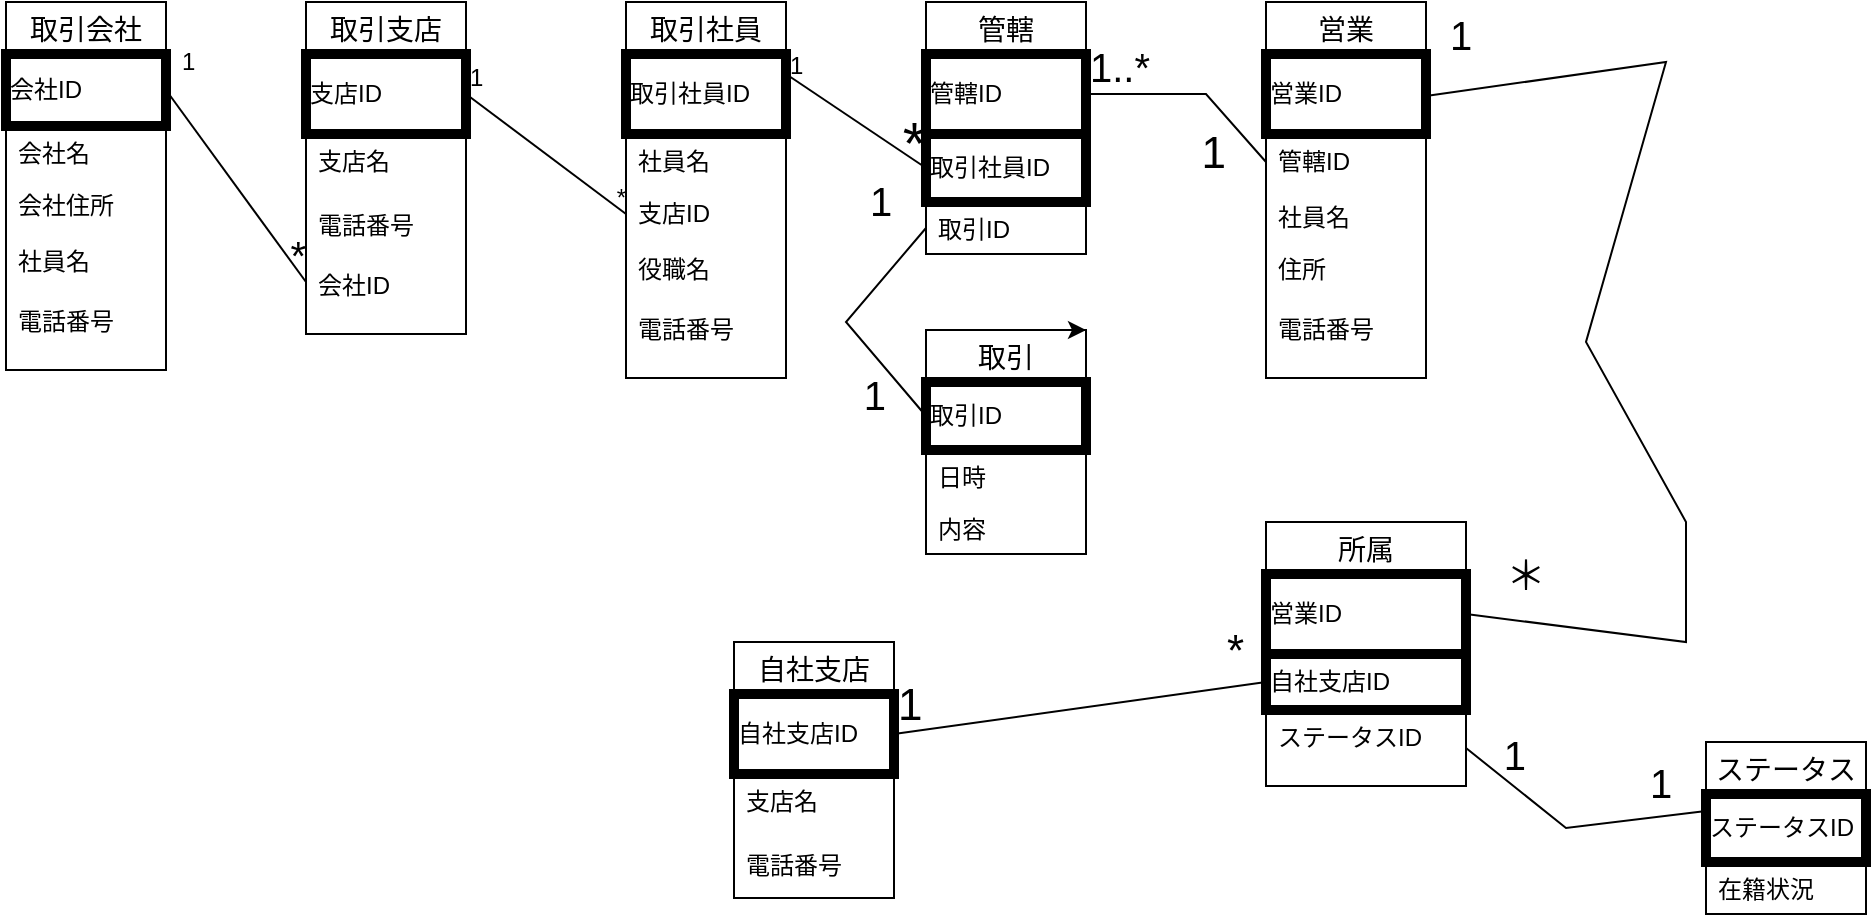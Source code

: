 <mxfile version="13.3.6" type="github"><diagram id="TIzgmQ_sGGyDjADNWmOk" name="ページ1"><mxGraphModel dx="1422" dy="745" grid="1" gridSize="10" guides="1" tooltips="1" connect="1" arrows="1" fold="1" page="1" pageScale="1" pageWidth="827" pageHeight="1169" math="0" shadow="0"><root><mxCell id="0"/><mxCell id="1" parent="0"/><mxCell id="t-plFOgE0NryBIVh4Jy2-16" value="取引会社" style="swimlane;fontStyle=0;childLayout=stackLayout;horizontal=1;startSize=26;horizontalStack=0;resizeParent=1;resizeParentMax=0;resizeLast=0;collapsible=1;marginBottom=0;align=center;fontSize=14;" vertex="1" parent="1"><mxGeometry x="50" y="60" width="80" height="184" as="geometry"/></mxCell><mxCell id="t-plFOgE0NryBIVh4Jy2-21" value="会社ID" style="whiteSpace=wrap;html=1;align=left;strokeWidth=5;fillColor=#FFFFFF;" vertex="1" parent="t-plFOgE0NryBIVh4Jy2-16"><mxGeometry y="26" width="80" height="36" as="geometry"/></mxCell><mxCell id="t-plFOgE0NryBIVh4Jy2-18" value="会社名" style="text;strokeColor=none;fillColor=none;spacingLeft=4;spacingRight=4;overflow=hidden;rotatable=0;points=[[0,0.5],[1,0.5]];portConstraint=eastwest;fontSize=12;" vertex="1" parent="t-plFOgE0NryBIVh4Jy2-16"><mxGeometry y="62" width="80" height="26" as="geometry"/></mxCell><mxCell id="t-plFOgE0NryBIVh4Jy2-19" value="会社住所" style="text;strokeColor=none;fillColor=none;spacingLeft=4;spacingRight=4;overflow=hidden;rotatable=0;points=[[0,0.5],[1,0.5]];portConstraint=eastwest;fontSize=12;" vertex="1" parent="t-plFOgE0NryBIVh4Jy2-16"><mxGeometry y="88" width="80" height="28" as="geometry"/></mxCell><mxCell id="t-plFOgE0NryBIVh4Jy2-22" value="社員名" style="text;strokeColor=none;fillColor=none;spacingLeft=4;spacingRight=4;overflow=hidden;rotatable=0;points=[[0,0.5],[1,0.5]];portConstraint=eastwest;fontSize=12;" vertex="1" parent="t-plFOgE0NryBIVh4Jy2-16"><mxGeometry y="116" width="80" height="30" as="geometry"/></mxCell><mxCell id="t-plFOgE0NryBIVh4Jy2-23" value="電話番号" style="text;strokeColor=none;fillColor=none;spacingLeft=4;spacingRight=4;overflow=hidden;rotatable=0;points=[[0,0.5],[1,0.5]];portConstraint=eastwest;fontSize=12;" vertex="1" parent="t-plFOgE0NryBIVh4Jy2-16"><mxGeometry y="146" width="80" height="38" as="geometry"/></mxCell><mxCell id="t-plFOgE0NryBIVh4Jy2-24" value="取引支店" style="swimlane;fontStyle=0;childLayout=stackLayout;horizontal=1;startSize=26;horizontalStack=0;resizeParent=1;resizeParentMax=0;resizeLast=0;collapsible=1;marginBottom=0;align=center;fontSize=14;" vertex="1" parent="1"><mxGeometry x="200" y="60" width="80" height="166" as="geometry"/></mxCell><mxCell id="t-plFOgE0NryBIVh4Jy2-25" value="支店ID" style="whiteSpace=wrap;html=1;align=left;strokeWidth=5;fillColor=#FFFFFF;" vertex="1" parent="t-plFOgE0NryBIVh4Jy2-24"><mxGeometry y="26" width="80" height="40" as="geometry"/></mxCell><mxCell id="t-plFOgE0NryBIVh4Jy2-26" value="支店名" style="text;strokeColor=none;fillColor=none;spacingLeft=4;spacingRight=4;overflow=hidden;rotatable=0;points=[[0,0.5],[1,0.5]];portConstraint=eastwest;fontSize=12;" vertex="1" parent="t-plFOgE0NryBIVh4Jy2-24"><mxGeometry y="66" width="80" height="32" as="geometry"/></mxCell><mxCell id="t-plFOgE0NryBIVh4Jy2-28" value="電話番号" style="text;strokeColor=none;fillColor=none;spacingLeft=4;spacingRight=4;overflow=hidden;rotatable=0;points=[[0,0.5],[1,0.5]];portConstraint=eastwest;fontSize=12;" vertex="1" parent="t-plFOgE0NryBIVh4Jy2-24"><mxGeometry y="98" width="80" height="30" as="geometry"/></mxCell><mxCell id="t-plFOgE0NryBIVh4Jy2-29" value="会社ID" style="text;strokeColor=none;fillColor=none;spacingLeft=4;spacingRight=4;overflow=hidden;rotatable=0;points=[[0,0.5],[1,0.5]];portConstraint=eastwest;fontSize=12;" vertex="1" parent="t-plFOgE0NryBIVh4Jy2-24"><mxGeometry y="128" width="80" height="38" as="geometry"/></mxCell><mxCell id="t-plFOgE0NryBIVh4Jy2-31" value="取引社員" style="swimlane;fontStyle=0;childLayout=stackLayout;horizontal=1;startSize=26;horizontalStack=0;resizeParent=1;resizeParentMax=0;resizeLast=0;collapsible=1;marginBottom=0;align=center;fontSize=14;" vertex="1" parent="1"><mxGeometry x="360" y="60" width="80" height="188" as="geometry"/></mxCell><mxCell id="t-plFOgE0NryBIVh4Jy2-32" value="取引社員ID" style="whiteSpace=wrap;html=1;align=left;strokeWidth=5;fillColor=#FFFFFF;" vertex="1" parent="t-plFOgE0NryBIVh4Jy2-31"><mxGeometry y="26" width="80" height="40" as="geometry"/></mxCell><mxCell id="t-plFOgE0NryBIVh4Jy2-33" value="社員名" style="text;strokeColor=none;fillColor=none;spacingLeft=4;spacingRight=4;overflow=hidden;rotatable=0;points=[[0,0.5],[1,0.5]];portConstraint=eastwest;fontSize=12;" vertex="1" parent="t-plFOgE0NryBIVh4Jy2-31"><mxGeometry y="66" width="80" height="26" as="geometry"/></mxCell><mxCell id="t-plFOgE0NryBIVh4Jy2-34" value="支店ID" style="text;strokeColor=none;fillColor=none;spacingLeft=4;spacingRight=4;overflow=hidden;rotatable=0;points=[[0,0.5],[1,0.5]];portConstraint=eastwest;fontSize=12;" vertex="1" parent="t-plFOgE0NryBIVh4Jy2-31"><mxGeometry y="92" width="80" height="28" as="geometry"/></mxCell><mxCell id="t-plFOgE0NryBIVh4Jy2-35" value="役職名" style="text;strokeColor=none;fillColor=none;spacingLeft=4;spacingRight=4;overflow=hidden;rotatable=0;points=[[0,0.5],[1,0.5]];portConstraint=eastwest;fontSize=12;" vertex="1" parent="t-plFOgE0NryBIVh4Jy2-31"><mxGeometry y="120" width="80" height="30" as="geometry"/></mxCell><mxCell id="t-plFOgE0NryBIVh4Jy2-36" value="電話番号" style="text;strokeColor=none;fillColor=none;spacingLeft=4;spacingRight=4;overflow=hidden;rotatable=0;points=[[0,0.5],[1,0.5]];portConstraint=eastwest;fontSize=12;" vertex="1" parent="t-plFOgE0NryBIVh4Jy2-31"><mxGeometry y="150" width="80" height="38" as="geometry"/></mxCell><mxCell id="t-plFOgE0NryBIVh4Jy2-42" value="管轄" style="swimlane;fontStyle=0;childLayout=stackLayout;horizontal=1;startSize=26;horizontalStack=0;resizeParent=1;resizeParentMax=0;resizeLast=0;collapsible=1;marginBottom=0;align=center;fontSize=14;" vertex="1" parent="1"><mxGeometry x="510" y="60" width="80" height="126" as="geometry"/></mxCell><mxCell id="t-plFOgE0NryBIVh4Jy2-43" value="管轄ID" style="whiteSpace=wrap;html=1;align=left;strokeWidth=5;fillColor=#FFFFFF;" vertex="1" parent="t-plFOgE0NryBIVh4Jy2-42"><mxGeometry y="26" width="80" height="40" as="geometry"/></mxCell><mxCell id="t-plFOgE0NryBIVh4Jy2-48" value="取引社員ID" style="whiteSpace=wrap;html=1;align=left;strokeWidth=5;fillColor=#FFFFFF;" vertex="1" parent="t-plFOgE0NryBIVh4Jy2-42"><mxGeometry y="66" width="80" height="34" as="geometry"/></mxCell><mxCell id="t-plFOgE0NryBIVh4Jy2-44" value="取引ID" style="text;strokeColor=none;fillColor=none;spacingLeft=4;spacingRight=4;overflow=hidden;rotatable=0;points=[[0,0.5],[1,0.5]];portConstraint=eastwest;fontSize=12;" vertex="1" parent="t-plFOgE0NryBIVh4Jy2-42"><mxGeometry y="100" width="80" height="26" as="geometry"/></mxCell><mxCell id="t-plFOgE0NryBIVh4Jy2-49" value="取引" style="swimlane;fontStyle=0;childLayout=stackLayout;horizontal=1;startSize=26;horizontalStack=0;resizeParent=1;resizeParentMax=0;resizeLast=0;collapsible=1;marginBottom=0;align=center;fontSize=14;" vertex="1" parent="1"><mxGeometry x="510" y="224" width="80" height="112" as="geometry"/></mxCell><mxCell id="t-plFOgE0NryBIVh4Jy2-51" value="取引ID" style="whiteSpace=wrap;html=1;align=left;strokeWidth=5;fillColor=#FFFFFF;" vertex="1" parent="t-plFOgE0NryBIVh4Jy2-49"><mxGeometry y="26" width="80" height="34" as="geometry"/></mxCell><mxCell id="t-plFOgE0NryBIVh4Jy2-52" value="日時" style="text;strokeColor=none;fillColor=none;spacingLeft=4;spacingRight=4;overflow=hidden;rotatable=0;points=[[0,0.5],[1,0.5]];portConstraint=eastwest;fontSize=12;" vertex="1" parent="t-plFOgE0NryBIVh4Jy2-49"><mxGeometry y="60" width="80" height="26" as="geometry"/></mxCell><mxCell id="t-plFOgE0NryBIVh4Jy2-68" value="内容" style="text;strokeColor=none;fillColor=none;spacingLeft=4;spacingRight=4;overflow=hidden;rotatable=0;points=[[0,0.5],[1,0.5]];portConstraint=eastwest;fontSize=12;" vertex="1" parent="t-plFOgE0NryBIVh4Jy2-49"><mxGeometry y="86" width="80" height="26" as="geometry"/></mxCell><mxCell id="t-plFOgE0NryBIVh4Jy2-58" value="" style="endArrow=none;html=1;rounded=0;exitX=1;exitY=0.5;exitDx=0;exitDy=0;" edge="1" parent="1" source="t-plFOgE0NryBIVh4Jy2-21"><mxGeometry relative="1" as="geometry"><mxPoint x="140" y="330" as="sourcePoint"/><mxPoint x="200" y="200" as="targetPoint"/></mxGeometry></mxCell><mxCell id="t-plFOgE0NryBIVh4Jy2-59" value="1" style="resizable=0;html=1;align=left;verticalAlign=bottom;spacing=8;" connectable="0" vertex="1" parent="t-plFOgE0NryBIVh4Jy2-58"><mxGeometry x="-1" relative="1" as="geometry"/></mxCell><mxCell id="t-plFOgE0NryBIVh4Jy2-60" value="*" style="resizable=0;html=1;align=right;verticalAlign=bottom;fontSize=20;" connectable="0" vertex="1" parent="t-plFOgE0NryBIVh4Jy2-58"><mxGeometry x="1" relative="1" as="geometry"/></mxCell><mxCell id="t-plFOgE0NryBIVh4Jy2-61" value="" style="endArrow=none;html=1;rounded=0;exitX=1;exitY=0.5;exitDx=0;exitDy=0;entryX=0;entryY=0.5;entryDx=0;entryDy=0;" edge="1" parent="1" source="t-plFOgE0NryBIVh4Jy2-25" target="t-plFOgE0NryBIVh4Jy2-34"><mxGeometry relative="1" as="geometry"><mxPoint x="290" y="320" as="sourcePoint"/><mxPoint x="360" y="416" as="targetPoint"/></mxGeometry></mxCell><mxCell id="t-plFOgE0NryBIVh4Jy2-62" value="1" style="resizable=0;html=1;align=left;verticalAlign=bottom;" connectable="0" vertex="1" parent="t-plFOgE0NryBIVh4Jy2-61"><mxGeometry x="-1" relative="1" as="geometry"/></mxCell><mxCell id="t-plFOgE0NryBIVh4Jy2-63" value="*" style="resizable=0;html=1;align=right;verticalAlign=bottom;" connectable="0" vertex="1" parent="t-plFOgE0NryBIVh4Jy2-61"><mxGeometry x="1" relative="1" as="geometry"/></mxCell><mxCell id="t-plFOgE0NryBIVh4Jy2-64" value="" style="endArrow=none;html=1;rounded=0;entryX=0;entryY=0.5;entryDx=0;entryDy=0;exitX=0;exitY=0.5;exitDx=0;exitDy=0;" edge="1" parent="1" source="t-plFOgE0NryBIVh4Jy2-44" target="t-plFOgE0NryBIVh4Jy2-51"><mxGeometry relative="1" as="geometry"><mxPoint x="150" y="420" as="sourcePoint"/><mxPoint x="470" y="400" as="targetPoint"/><Array as="points"><mxPoint x="470" y="220"/></Array></mxGeometry></mxCell><mxCell id="t-plFOgE0NryBIVh4Jy2-65" value="1" style="resizable=0;html=1;align=left;verticalAlign=bottom;fontSize=20;spacingRight=100;" connectable="0" vertex="1" parent="t-plFOgE0NryBIVh4Jy2-64"><mxGeometry x="-1" relative="1" as="geometry"><mxPoint x="-30" as="offset"/></mxGeometry></mxCell><mxCell id="t-plFOgE0NryBIVh4Jy2-66" value="1" style="resizable=0;html=1;align=right;verticalAlign=bottom;fontSize=20;" connectable="0" vertex="1" parent="t-plFOgE0NryBIVh4Jy2-64"><mxGeometry x="1" relative="1" as="geometry"><mxPoint x="-19.72" y="3.33" as="offset"/></mxGeometry></mxCell><mxCell id="t-plFOgE0NryBIVh4Jy2-69" style="edgeStyle=orthogonalEdgeStyle;rounded=0;orthogonalLoop=1;jettySize=auto;html=1;exitX=0.75;exitY=0;exitDx=0;exitDy=0;entryX=1;entryY=0;entryDx=0;entryDy=0;fontSize=20;" edge="1" parent="1" source="t-plFOgE0NryBIVh4Jy2-49" target="t-plFOgE0NryBIVh4Jy2-49"><mxGeometry relative="1" as="geometry"/></mxCell><mxCell id="t-plFOgE0NryBIVh4Jy2-77" value="" style="endArrow=none;html=1;rounded=0;exitX=1;exitY=0.25;exitDx=0;exitDy=0;entryX=0;entryY=0.5;entryDx=0;entryDy=0;" edge="1" parent="1" source="t-plFOgE0NryBIVh4Jy2-32" target="t-plFOgE0NryBIVh4Jy2-48"><mxGeometry relative="1" as="geometry"><mxPoint x="390" y="420" as="sourcePoint"/><mxPoint x="470" y="480" as="targetPoint"/></mxGeometry></mxCell><mxCell id="t-plFOgE0NryBIVh4Jy2-78" value="1" style="resizable=0;html=1;align=left;verticalAlign=bottom;" connectable="0" vertex="1" parent="t-plFOgE0NryBIVh4Jy2-77"><mxGeometry x="-1" relative="1" as="geometry"><mxPoint y="4" as="offset"/></mxGeometry></mxCell><mxCell id="t-plFOgE0NryBIVh4Jy2-79" value="*" style="resizable=0;html=1;align=right;verticalAlign=bottom;fontSize=30;" connectable="0" vertex="1" parent="t-plFOgE0NryBIVh4Jy2-77"><mxGeometry x="1" relative="1" as="geometry"><mxPoint x="0.26" y="7.18" as="offset"/></mxGeometry></mxCell><mxCell id="t-plFOgE0NryBIVh4Jy2-81" value="" style="endArrow=none;html=1;rounded=0;exitX=1;exitY=0.5;exitDx=0;exitDy=0;entryX=0;entryY=0.5;entryDx=0;entryDy=0;" edge="1" parent="1" source="t-plFOgE0NryBIVh4Jy2-43" target="t-plFOgE0NryBIVh4Jy2-74"><mxGeometry relative="1" as="geometry"><mxPoint x="340" y="390" as="sourcePoint"/><mxPoint x="420" y="450" as="targetPoint"/><Array as="points"><mxPoint x="630" y="106"/><mxPoint x="650" y="106"/></Array></mxGeometry></mxCell><mxCell id="t-plFOgE0NryBIVh4Jy2-82" value="1..*" style="resizable=0;html=1;align=left;verticalAlign=bottom;fontSize=20;" connectable="0" vertex="1" parent="t-plFOgE0NryBIVh4Jy2-81"><mxGeometry x="-1" relative="1" as="geometry"/></mxCell><mxCell id="t-plFOgE0NryBIVh4Jy2-83" value="1" style="resizable=0;html=1;align=right;verticalAlign=bottom;fontSize=22;" connectable="0" vertex="1" parent="t-plFOgE0NryBIVh4Jy2-81"><mxGeometry x="1" relative="1" as="geometry"><mxPoint x="-19.77" y="10.26" as="offset"/></mxGeometry></mxCell><mxCell id="t-plFOgE0NryBIVh4Jy2-71" value="営業" style="swimlane;fontStyle=0;childLayout=stackLayout;horizontal=1;startSize=26;horizontalStack=0;resizeParent=1;resizeParentMax=0;resizeLast=0;collapsible=1;marginBottom=0;align=center;fontSize=14;" vertex="1" parent="1"><mxGeometry x="680" y="60" width="80" height="188" as="geometry"/></mxCell><mxCell id="t-plFOgE0NryBIVh4Jy2-72" value="営業ID" style="whiteSpace=wrap;html=1;align=left;strokeWidth=5;fillColor=#FFFFFF;" vertex="1" parent="t-plFOgE0NryBIVh4Jy2-71"><mxGeometry y="26" width="80" height="40" as="geometry"/></mxCell><mxCell id="t-plFOgE0NryBIVh4Jy2-74" value="管轄ID" style="text;strokeColor=none;fillColor=none;spacingLeft=4;spacingRight=4;overflow=hidden;rotatable=0;points=[[0,0.5],[1,0.5]];portConstraint=eastwest;fontSize=12;" vertex="1" parent="t-plFOgE0NryBIVh4Jy2-71"><mxGeometry y="66" width="80" height="28" as="geometry"/></mxCell><mxCell id="t-plFOgE0NryBIVh4Jy2-73" value="社員名" style="text;strokeColor=none;fillColor=none;spacingLeft=4;spacingRight=4;overflow=hidden;rotatable=0;points=[[0,0.5],[1,0.5]];portConstraint=eastwest;fontSize=12;" vertex="1" parent="t-plFOgE0NryBIVh4Jy2-71"><mxGeometry y="94" width="80" height="26" as="geometry"/></mxCell><mxCell id="t-plFOgE0NryBIVh4Jy2-75" value="住所" style="text;strokeColor=none;fillColor=none;spacingLeft=4;spacingRight=4;overflow=hidden;rotatable=0;points=[[0,0.5],[1,0.5]];portConstraint=eastwest;fontSize=12;" vertex="1" parent="t-plFOgE0NryBIVh4Jy2-71"><mxGeometry y="120" width="80" height="30" as="geometry"/></mxCell><mxCell id="t-plFOgE0NryBIVh4Jy2-76" value="電話番号" style="text;strokeColor=none;fillColor=none;spacingLeft=4;spacingRight=4;overflow=hidden;rotatable=0;points=[[0,0.5],[1,0.5]];portConstraint=eastwest;fontSize=12;" vertex="1" parent="t-plFOgE0NryBIVh4Jy2-71"><mxGeometry y="150" width="80" height="38" as="geometry"/></mxCell><mxCell id="t-plFOgE0NryBIVh4Jy2-94" value="" style="endArrow=none;html=1;rounded=0;entryX=1;entryY=0.5;entryDx=0;entryDy=0;exitX=1;exitY=0.25;exitDx=0;exitDy=0;" edge="1" parent="1" source="t-plFOgE0NryBIVh4Jy2-71"><mxGeometry relative="1" as="geometry"><mxPoint x="780" y="107" as="sourcePoint"/><mxPoint x="780" y="366" as="targetPoint"/><Array as="points"><mxPoint x="880" y="90"/><mxPoint x="840" y="230"/><mxPoint x="890" y="320"/><mxPoint x="890" y="380"/></Array></mxGeometry></mxCell><mxCell id="t-plFOgE0NryBIVh4Jy2-95" value="1" style="resizable=0;html=1;align=left;verticalAlign=bottom;fontSize=20;spacingRight=100;" connectable="0" vertex="1" parent="t-plFOgE0NryBIVh4Jy2-94"><mxGeometry x="-1" relative="1" as="geometry"><mxPoint x="10" y="-17" as="offset"/></mxGeometry></mxCell><mxCell id="t-plFOgE0NryBIVh4Jy2-96" value="＊" style="resizable=0;html=1;align=right;verticalAlign=bottom;fontSize=20;" connectable="0" vertex="1" parent="t-plFOgE0NryBIVh4Jy2-94"><mxGeometry x="1" relative="1" as="geometry"><mxPoint x="40.14" y="-5.98" as="offset"/></mxGeometry></mxCell><mxCell id="t-plFOgE0NryBIVh4Jy2-85" value="所属" style="swimlane;fontStyle=0;childLayout=stackLayout;horizontal=1;startSize=26;horizontalStack=0;resizeParent=1;resizeParentMax=0;resizeLast=0;collapsible=1;marginBottom=0;align=center;fontSize=14;" vertex="1" parent="1"><mxGeometry x="680" y="320" width="100" height="132" as="geometry"/></mxCell><mxCell id="t-plFOgE0NryBIVh4Jy2-86" value="営業ID" style="whiteSpace=wrap;html=1;align=left;strokeWidth=5;fillColor=#FFFFFF;" vertex="1" parent="t-plFOgE0NryBIVh4Jy2-85"><mxGeometry y="26" width="100" height="40" as="geometry"/></mxCell><mxCell id="t-plFOgE0NryBIVh4Jy2-93" value="自社支店ID" style="whiteSpace=wrap;html=1;align=left;strokeWidth=5;fillColor=#FFFFFF;" vertex="1" parent="t-plFOgE0NryBIVh4Jy2-85"><mxGeometry y="66" width="100" height="28" as="geometry"/></mxCell><mxCell id="t-plFOgE0NryBIVh4Jy2-90" value="ステータスID" style="text;strokeColor=none;fillColor=none;spacingLeft=4;spacingRight=4;overflow=hidden;rotatable=0;points=[[0,0.5],[1,0.5]];portConstraint=eastwest;fontSize=12;" vertex="1" parent="t-plFOgE0NryBIVh4Jy2-85"><mxGeometry y="94" width="100" height="38" as="geometry"/></mxCell><mxCell id="t-plFOgE0NryBIVh4Jy2-98" value="ステータス" style="swimlane;fontStyle=0;childLayout=stackLayout;horizontal=1;startSize=26;horizontalStack=0;resizeParent=1;resizeParentMax=0;resizeLast=0;collapsible=1;marginBottom=0;align=center;fontSize=14;" vertex="1" parent="1"><mxGeometry x="900" y="430" width="80" height="86" as="geometry"/></mxCell><mxCell id="t-plFOgE0NryBIVh4Jy2-99" value="ステータスID" style="whiteSpace=wrap;html=1;align=left;strokeWidth=5;fillColor=#FFFFFF;" vertex="1" parent="t-plFOgE0NryBIVh4Jy2-98"><mxGeometry y="26" width="80" height="34" as="geometry"/></mxCell><mxCell id="t-plFOgE0NryBIVh4Jy2-100" value="在籍状況" style="text;strokeColor=none;fillColor=none;spacingLeft=4;spacingRight=4;overflow=hidden;rotatable=0;points=[[0,0.5],[1,0.5]];portConstraint=eastwest;fontSize=12;" vertex="1" parent="t-plFOgE0NryBIVh4Jy2-98"><mxGeometry y="60" width="80" height="26" as="geometry"/></mxCell><mxCell id="t-plFOgE0NryBIVh4Jy2-102" value="" style="endArrow=none;html=1;rounded=0;entryX=1;entryY=0.5;entryDx=0;entryDy=0;exitX=0;exitY=0.25;exitDx=0;exitDy=0;" edge="1" parent="1" source="t-plFOgE0NryBIVh4Jy2-99" target="t-plFOgE0NryBIVh4Jy2-90"><mxGeometry relative="1" as="geometry"><mxPoint x="860" y="460" as="sourcePoint"/><mxPoint x="860" y="554" as="targetPoint"/><Array as="points"><mxPoint x="830" y="473"/></Array></mxGeometry></mxCell><mxCell id="t-plFOgE0NryBIVh4Jy2-103" value="1" style="resizable=0;html=1;align=left;verticalAlign=bottom;fontSize=20;spacingRight=100;" connectable="0" vertex="1" parent="t-plFOgE0NryBIVh4Jy2-102"><mxGeometry x="-1" relative="1" as="geometry"><mxPoint x="-30" as="offset"/></mxGeometry></mxCell><mxCell id="t-plFOgE0NryBIVh4Jy2-104" value="1" style="resizable=0;html=1;align=right;verticalAlign=bottom;fontSize=20;" connectable="0" vertex="1" parent="t-plFOgE0NryBIVh4Jy2-102"><mxGeometry x="1" relative="1" as="geometry"><mxPoint x="30.14" y="17.26" as="offset"/></mxGeometry></mxCell><mxCell id="t-plFOgE0NryBIVh4Jy2-105" value="自社支店" style="swimlane;fontStyle=0;childLayout=stackLayout;horizontal=1;startSize=26;horizontalStack=0;resizeParent=1;resizeParentMax=0;resizeLast=0;collapsible=1;marginBottom=0;align=center;fontSize=14;" vertex="1" parent="1"><mxGeometry x="414" y="380" width="80" height="128" as="geometry"/></mxCell><mxCell id="t-plFOgE0NryBIVh4Jy2-106" value="自社支店ID" style="whiteSpace=wrap;html=1;align=left;strokeWidth=5;fillColor=#FFFFFF;" vertex="1" parent="t-plFOgE0NryBIVh4Jy2-105"><mxGeometry y="26" width="80" height="40" as="geometry"/></mxCell><mxCell id="t-plFOgE0NryBIVh4Jy2-107" value="支店名" style="text;strokeColor=none;fillColor=none;spacingLeft=4;spacingRight=4;overflow=hidden;rotatable=0;points=[[0,0.5],[1,0.5]];portConstraint=eastwest;fontSize=12;" vertex="1" parent="t-plFOgE0NryBIVh4Jy2-105"><mxGeometry y="66" width="80" height="32" as="geometry"/></mxCell><mxCell id="t-plFOgE0NryBIVh4Jy2-108" value="電話番号" style="text;strokeColor=none;fillColor=none;spacingLeft=4;spacingRight=4;overflow=hidden;rotatable=0;points=[[0,0.5],[1,0.5]];portConstraint=eastwest;fontSize=12;" vertex="1" parent="t-plFOgE0NryBIVh4Jy2-105"><mxGeometry y="98" width="80" height="30" as="geometry"/></mxCell><mxCell id="t-plFOgE0NryBIVh4Jy2-113" value="" style="endArrow=none;html=1;rounded=0;exitX=1;exitY=0.5;exitDx=0;exitDy=0;entryX=0;entryY=0.5;entryDx=0;entryDy=0;" edge="1" parent="1" source="t-plFOgE0NryBIVh4Jy2-106" target="t-plFOgE0NryBIVh4Jy2-93"><mxGeometry relative="1" as="geometry"><mxPoint x="560" y="414" as="sourcePoint"/><mxPoint x="630" y="410" as="targetPoint"/></mxGeometry></mxCell><mxCell id="t-plFOgE0NryBIVh4Jy2-114" value="1" style="resizable=0;html=1;align=left;verticalAlign=bottom;fontSize=22;" connectable="0" vertex="1" parent="t-plFOgE0NryBIVh4Jy2-113"><mxGeometry x="-1" relative="1" as="geometry"/></mxCell><mxCell id="t-plFOgE0NryBIVh4Jy2-115" value="*" style="resizable=0;html=1;align=right;verticalAlign=bottom;fontSize=22;" connectable="0" vertex="1" parent="t-plFOgE0NryBIVh4Jy2-113"><mxGeometry x="1" relative="1" as="geometry"><mxPoint x="-10.19" as="offset"/></mxGeometry></mxCell></root></mxGraphModel></diagram></mxfile>
